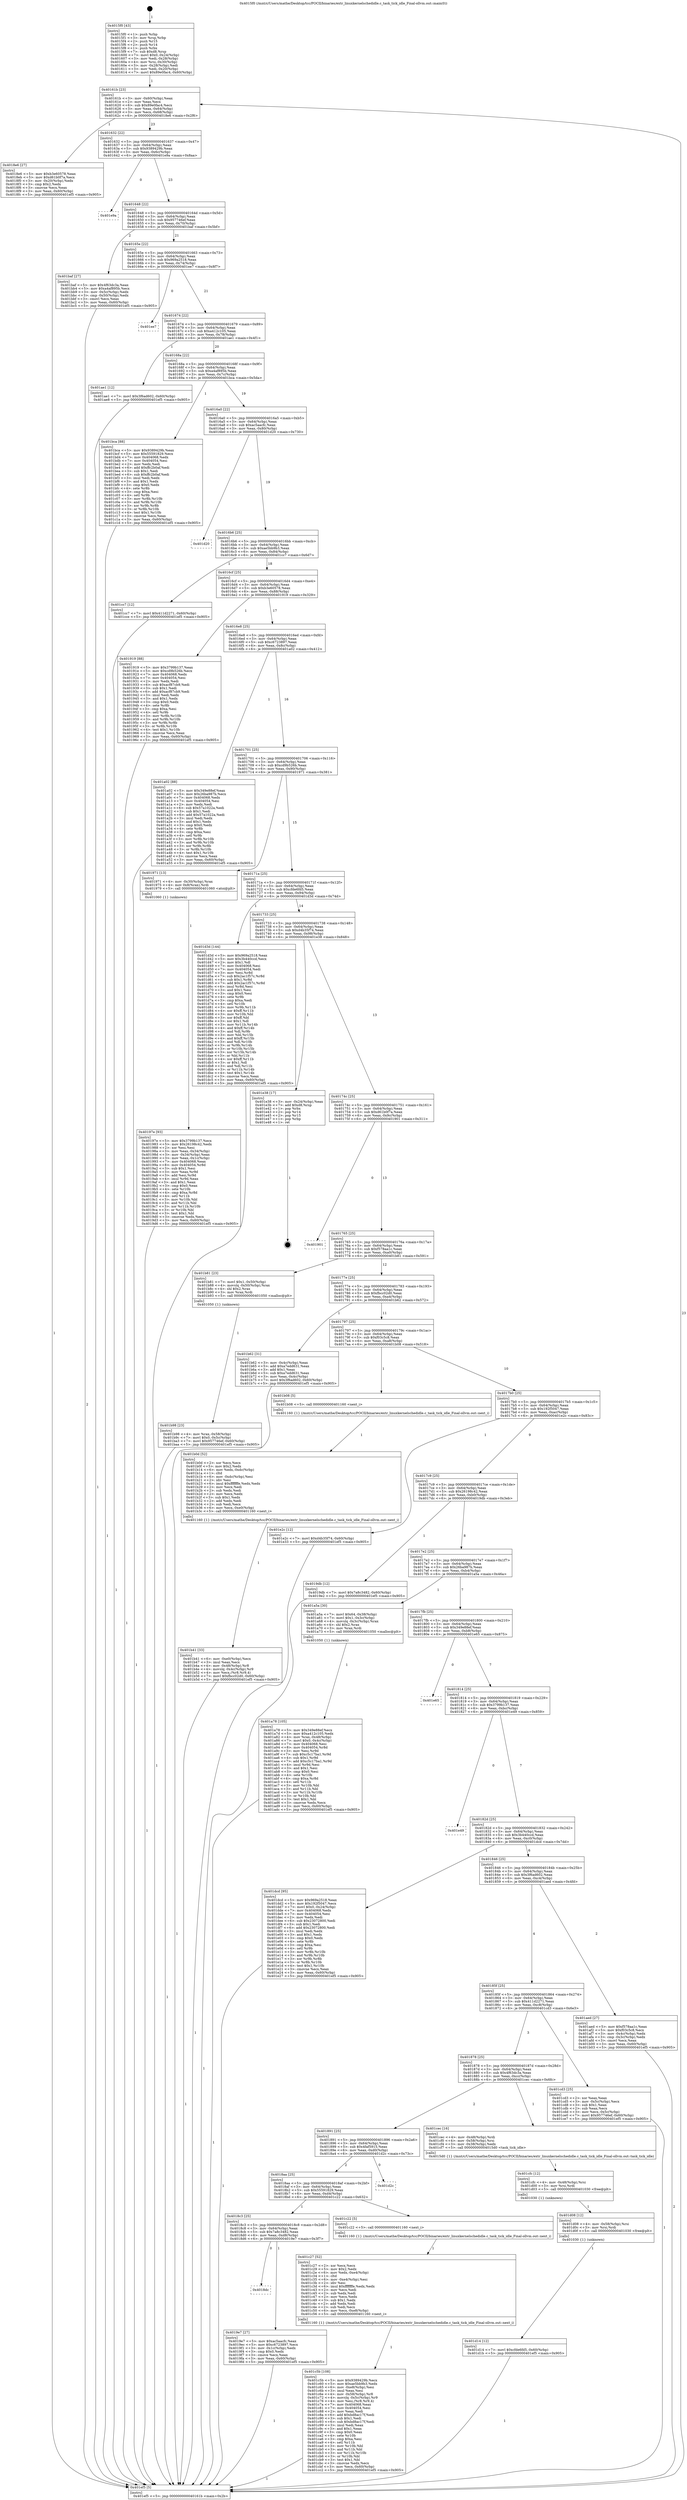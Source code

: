 digraph "0x4015f0" {
  label = "0x4015f0 (/mnt/c/Users/mathe/Desktop/tcc/POCII/binaries/extr_linuxkernelschedidle.c_task_tick_idle_Final-ollvm.out::main(0))"
  labelloc = "t"
  node[shape=record]

  Entry [label="",width=0.3,height=0.3,shape=circle,fillcolor=black,style=filled]
  "0x40161b" [label="{
     0x40161b [23]\l
     | [instrs]\l
     &nbsp;&nbsp;0x40161b \<+3\>: mov -0x60(%rbp),%eax\l
     &nbsp;&nbsp;0x40161e \<+2\>: mov %eax,%ecx\l
     &nbsp;&nbsp;0x401620 \<+6\>: sub $0x89e0fac4,%ecx\l
     &nbsp;&nbsp;0x401626 \<+3\>: mov %eax,-0x64(%rbp)\l
     &nbsp;&nbsp;0x401629 \<+3\>: mov %ecx,-0x68(%rbp)\l
     &nbsp;&nbsp;0x40162c \<+6\>: je 00000000004018e6 \<main+0x2f6\>\l
  }"]
  "0x4018e6" [label="{
     0x4018e6 [27]\l
     | [instrs]\l
     &nbsp;&nbsp;0x4018e6 \<+5\>: mov $0xb3e60578,%eax\l
     &nbsp;&nbsp;0x4018eb \<+5\>: mov $0xd61b0f7a,%ecx\l
     &nbsp;&nbsp;0x4018f0 \<+3\>: mov -0x20(%rbp),%edx\l
     &nbsp;&nbsp;0x4018f3 \<+3\>: cmp $0x2,%edx\l
     &nbsp;&nbsp;0x4018f6 \<+3\>: cmovne %ecx,%eax\l
     &nbsp;&nbsp;0x4018f9 \<+3\>: mov %eax,-0x60(%rbp)\l
     &nbsp;&nbsp;0x4018fc \<+5\>: jmp 0000000000401ef5 \<main+0x905\>\l
  }"]
  "0x401632" [label="{
     0x401632 [22]\l
     | [instrs]\l
     &nbsp;&nbsp;0x401632 \<+5\>: jmp 0000000000401637 \<main+0x47\>\l
     &nbsp;&nbsp;0x401637 \<+3\>: mov -0x64(%rbp),%eax\l
     &nbsp;&nbsp;0x40163a \<+5\>: sub $0x9389429b,%eax\l
     &nbsp;&nbsp;0x40163f \<+3\>: mov %eax,-0x6c(%rbp)\l
     &nbsp;&nbsp;0x401642 \<+6\>: je 0000000000401e9a \<main+0x8aa\>\l
  }"]
  "0x401ef5" [label="{
     0x401ef5 [5]\l
     | [instrs]\l
     &nbsp;&nbsp;0x401ef5 \<+5\>: jmp 000000000040161b \<main+0x2b\>\l
  }"]
  "0x4015f0" [label="{
     0x4015f0 [43]\l
     | [instrs]\l
     &nbsp;&nbsp;0x4015f0 \<+1\>: push %rbp\l
     &nbsp;&nbsp;0x4015f1 \<+3\>: mov %rsp,%rbp\l
     &nbsp;&nbsp;0x4015f4 \<+2\>: push %r15\l
     &nbsp;&nbsp;0x4015f6 \<+2\>: push %r14\l
     &nbsp;&nbsp;0x4015f8 \<+1\>: push %rbx\l
     &nbsp;&nbsp;0x4015f9 \<+7\>: sub $0xd8,%rsp\l
     &nbsp;&nbsp;0x401600 \<+7\>: movl $0x0,-0x24(%rbp)\l
     &nbsp;&nbsp;0x401607 \<+3\>: mov %edi,-0x28(%rbp)\l
     &nbsp;&nbsp;0x40160a \<+4\>: mov %rsi,-0x30(%rbp)\l
     &nbsp;&nbsp;0x40160e \<+3\>: mov -0x28(%rbp),%edi\l
     &nbsp;&nbsp;0x401611 \<+3\>: mov %edi,-0x20(%rbp)\l
     &nbsp;&nbsp;0x401614 \<+7\>: movl $0x89e0fac4,-0x60(%rbp)\l
  }"]
  Exit [label="",width=0.3,height=0.3,shape=circle,fillcolor=black,style=filled,peripheries=2]
  "0x401e9a" [label="{
     0x401e9a\l
  }", style=dashed]
  "0x401648" [label="{
     0x401648 [22]\l
     | [instrs]\l
     &nbsp;&nbsp;0x401648 \<+5\>: jmp 000000000040164d \<main+0x5d\>\l
     &nbsp;&nbsp;0x40164d \<+3\>: mov -0x64(%rbp),%eax\l
     &nbsp;&nbsp;0x401650 \<+5\>: sub $0x957746ef,%eax\l
     &nbsp;&nbsp;0x401655 \<+3\>: mov %eax,-0x70(%rbp)\l
     &nbsp;&nbsp;0x401658 \<+6\>: je 0000000000401baf \<main+0x5bf\>\l
  }"]
  "0x401d14" [label="{
     0x401d14 [12]\l
     | [instrs]\l
     &nbsp;&nbsp;0x401d14 \<+7\>: movl $0xcfde6fd5,-0x60(%rbp)\l
     &nbsp;&nbsp;0x401d1b \<+5\>: jmp 0000000000401ef5 \<main+0x905\>\l
  }"]
  "0x401baf" [label="{
     0x401baf [27]\l
     | [instrs]\l
     &nbsp;&nbsp;0x401baf \<+5\>: mov $0x4f63dc3a,%eax\l
     &nbsp;&nbsp;0x401bb4 \<+5\>: mov $0xa4af895b,%ecx\l
     &nbsp;&nbsp;0x401bb9 \<+3\>: mov -0x5c(%rbp),%edx\l
     &nbsp;&nbsp;0x401bbc \<+3\>: cmp -0x50(%rbp),%edx\l
     &nbsp;&nbsp;0x401bbf \<+3\>: cmovl %ecx,%eax\l
     &nbsp;&nbsp;0x401bc2 \<+3\>: mov %eax,-0x60(%rbp)\l
     &nbsp;&nbsp;0x401bc5 \<+5\>: jmp 0000000000401ef5 \<main+0x905\>\l
  }"]
  "0x40165e" [label="{
     0x40165e [22]\l
     | [instrs]\l
     &nbsp;&nbsp;0x40165e \<+5\>: jmp 0000000000401663 \<main+0x73\>\l
     &nbsp;&nbsp;0x401663 \<+3\>: mov -0x64(%rbp),%eax\l
     &nbsp;&nbsp;0x401666 \<+5\>: sub $0x969a2518,%eax\l
     &nbsp;&nbsp;0x40166b \<+3\>: mov %eax,-0x74(%rbp)\l
     &nbsp;&nbsp;0x40166e \<+6\>: je 0000000000401ee7 \<main+0x8f7\>\l
  }"]
  "0x401d08" [label="{
     0x401d08 [12]\l
     | [instrs]\l
     &nbsp;&nbsp;0x401d08 \<+4\>: mov -0x58(%rbp),%rsi\l
     &nbsp;&nbsp;0x401d0c \<+3\>: mov %rsi,%rdi\l
     &nbsp;&nbsp;0x401d0f \<+5\>: call 0000000000401030 \<free@plt\>\l
     | [calls]\l
     &nbsp;&nbsp;0x401030 \{1\} (unknown)\l
  }"]
  "0x401ee7" [label="{
     0x401ee7\l
  }", style=dashed]
  "0x401674" [label="{
     0x401674 [22]\l
     | [instrs]\l
     &nbsp;&nbsp;0x401674 \<+5\>: jmp 0000000000401679 \<main+0x89\>\l
     &nbsp;&nbsp;0x401679 \<+3\>: mov -0x64(%rbp),%eax\l
     &nbsp;&nbsp;0x40167c \<+5\>: sub $0xa412c105,%eax\l
     &nbsp;&nbsp;0x401681 \<+3\>: mov %eax,-0x78(%rbp)\l
     &nbsp;&nbsp;0x401684 \<+6\>: je 0000000000401ae1 \<main+0x4f1\>\l
  }"]
  "0x401cfc" [label="{
     0x401cfc [12]\l
     | [instrs]\l
     &nbsp;&nbsp;0x401cfc \<+4\>: mov -0x48(%rbp),%rsi\l
     &nbsp;&nbsp;0x401d00 \<+3\>: mov %rsi,%rdi\l
     &nbsp;&nbsp;0x401d03 \<+5\>: call 0000000000401030 \<free@plt\>\l
     | [calls]\l
     &nbsp;&nbsp;0x401030 \{1\} (unknown)\l
  }"]
  "0x401ae1" [label="{
     0x401ae1 [12]\l
     | [instrs]\l
     &nbsp;&nbsp;0x401ae1 \<+7\>: movl $0x3f6ad602,-0x60(%rbp)\l
     &nbsp;&nbsp;0x401ae8 \<+5\>: jmp 0000000000401ef5 \<main+0x905\>\l
  }"]
  "0x40168a" [label="{
     0x40168a [22]\l
     | [instrs]\l
     &nbsp;&nbsp;0x40168a \<+5\>: jmp 000000000040168f \<main+0x9f\>\l
     &nbsp;&nbsp;0x40168f \<+3\>: mov -0x64(%rbp),%eax\l
     &nbsp;&nbsp;0x401692 \<+5\>: sub $0xa4af895b,%eax\l
     &nbsp;&nbsp;0x401697 \<+3\>: mov %eax,-0x7c(%rbp)\l
     &nbsp;&nbsp;0x40169a \<+6\>: je 0000000000401bca \<main+0x5da\>\l
  }"]
  "0x401c5b" [label="{
     0x401c5b [108]\l
     | [instrs]\l
     &nbsp;&nbsp;0x401c5b \<+5\>: mov $0x9389429b,%ecx\l
     &nbsp;&nbsp;0x401c60 \<+5\>: mov $0xae5bb9b3,%edx\l
     &nbsp;&nbsp;0x401c65 \<+6\>: mov -0xe8(%rbp),%esi\l
     &nbsp;&nbsp;0x401c6b \<+3\>: imul %eax,%esi\l
     &nbsp;&nbsp;0x401c6e \<+4\>: mov -0x58(%rbp),%r8\l
     &nbsp;&nbsp;0x401c72 \<+4\>: movslq -0x5c(%rbp),%r9\l
     &nbsp;&nbsp;0x401c76 \<+4\>: mov %esi,(%r8,%r9,4)\l
     &nbsp;&nbsp;0x401c7a \<+7\>: mov 0x404068,%eax\l
     &nbsp;&nbsp;0x401c81 \<+7\>: mov 0x404054,%esi\l
     &nbsp;&nbsp;0x401c88 \<+2\>: mov %eax,%edi\l
     &nbsp;&nbsp;0x401c8a \<+6\>: add $0xbd8ac17f,%edi\l
     &nbsp;&nbsp;0x401c90 \<+3\>: sub $0x1,%edi\l
     &nbsp;&nbsp;0x401c93 \<+6\>: sub $0xbd8ac17f,%edi\l
     &nbsp;&nbsp;0x401c99 \<+3\>: imul %edi,%eax\l
     &nbsp;&nbsp;0x401c9c \<+3\>: and $0x1,%eax\l
     &nbsp;&nbsp;0x401c9f \<+3\>: cmp $0x0,%eax\l
     &nbsp;&nbsp;0x401ca2 \<+4\>: sete %r10b\l
     &nbsp;&nbsp;0x401ca6 \<+3\>: cmp $0xa,%esi\l
     &nbsp;&nbsp;0x401ca9 \<+4\>: setl %r11b\l
     &nbsp;&nbsp;0x401cad \<+3\>: mov %r10b,%bl\l
     &nbsp;&nbsp;0x401cb0 \<+3\>: and %r11b,%bl\l
     &nbsp;&nbsp;0x401cb3 \<+3\>: xor %r11b,%r10b\l
     &nbsp;&nbsp;0x401cb6 \<+3\>: or %r10b,%bl\l
     &nbsp;&nbsp;0x401cb9 \<+3\>: test $0x1,%bl\l
     &nbsp;&nbsp;0x401cbc \<+3\>: cmovne %edx,%ecx\l
     &nbsp;&nbsp;0x401cbf \<+3\>: mov %ecx,-0x60(%rbp)\l
     &nbsp;&nbsp;0x401cc2 \<+5\>: jmp 0000000000401ef5 \<main+0x905\>\l
  }"]
  "0x401bca" [label="{
     0x401bca [88]\l
     | [instrs]\l
     &nbsp;&nbsp;0x401bca \<+5\>: mov $0x9389429b,%eax\l
     &nbsp;&nbsp;0x401bcf \<+5\>: mov $0x55591829,%ecx\l
     &nbsp;&nbsp;0x401bd4 \<+7\>: mov 0x404068,%edx\l
     &nbsp;&nbsp;0x401bdb \<+7\>: mov 0x404054,%esi\l
     &nbsp;&nbsp;0x401be2 \<+2\>: mov %edx,%edi\l
     &nbsp;&nbsp;0x401be4 \<+6\>: add $0xffc2b0af,%edi\l
     &nbsp;&nbsp;0x401bea \<+3\>: sub $0x1,%edi\l
     &nbsp;&nbsp;0x401bed \<+6\>: sub $0xffc2b0af,%edi\l
     &nbsp;&nbsp;0x401bf3 \<+3\>: imul %edi,%edx\l
     &nbsp;&nbsp;0x401bf6 \<+3\>: and $0x1,%edx\l
     &nbsp;&nbsp;0x401bf9 \<+3\>: cmp $0x0,%edx\l
     &nbsp;&nbsp;0x401bfc \<+4\>: sete %r8b\l
     &nbsp;&nbsp;0x401c00 \<+3\>: cmp $0xa,%esi\l
     &nbsp;&nbsp;0x401c03 \<+4\>: setl %r9b\l
     &nbsp;&nbsp;0x401c07 \<+3\>: mov %r8b,%r10b\l
     &nbsp;&nbsp;0x401c0a \<+3\>: and %r9b,%r10b\l
     &nbsp;&nbsp;0x401c0d \<+3\>: xor %r9b,%r8b\l
     &nbsp;&nbsp;0x401c10 \<+3\>: or %r8b,%r10b\l
     &nbsp;&nbsp;0x401c13 \<+4\>: test $0x1,%r10b\l
     &nbsp;&nbsp;0x401c17 \<+3\>: cmovne %ecx,%eax\l
     &nbsp;&nbsp;0x401c1a \<+3\>: mov %eax,-0x60(%rbp)\l
     &nbsp;&nbsp;0x401c1d \<+5\>: jmp 0000000000401ef5 \<main+0x905\>\l
  }"]
  "0x4016a0" [label="{
     0x4016a0 [22]\l
     | [instrs]\l
     &nbsp;&nbsp;0x4016a0 \<+5\>: jmp 00000000004016a5 \<main+0xb5\>\l
     &nbsp;&nbsp;0x4016a5 \<+3\>: mov -0x64(%rbp),%eax\l
     &nbsp;&nbsp;0x4016a8 \<+5\>: sub $0xac5aacfc,%eax\l
     &nbsp;&nbsp;0x4016ad \<+3\>: mov %eax,-0x80(%rbp)\l
     &nbsp;&nbsp;0x4016b0 \<+6\>: je 0000000000401d20 \<main+0x730\>\l
  }"]
  "0x401c27" [label="{
     0x401c27 [52]\l
     | [instrs]\l
     &nbsp;&nbsp;0x401c27 \<+2\>: xor %ecx,%ecx\l
     &nbsp;&nbsp;0x401c29 \<+5\>: mov $0x2,%edx\l
     &nbsp;&nbsp;0x401c2e \<+6\>: mov %edx,-0xe4(%rbp)\l
     &nbsp;&nbsp;0x401c34 \<+1\>: cltd\l
     &nbsp;&nbsp;0x401c35 \<+6\>: mov -0xe4(%rbp),%esi\l
     &nbsp;&nbsp;0x401c3b \<+2\>: idiv %esi\l
     &nbsp;&nbsp;0x401c3d \<+6\>: imul $0xfffffffe,%edx,%edx\l
     &nbsp;&nbsp;0x401c43 \<+2\>: mov %ecx,%edi\l
     &nbsp;&nbsp;0x401c45 \<+2\>: sub %edx,%edi\l
     &nbsp;&nbsp;0x401c47 \<+2\>: mov %ecx,%edx\l
     &nbsp;&nbsp;0x401c49 \<+3\>: sub $0x1,%edx\l
     &nbsp;&nbsp;0x401c4c \<+2\>: add %edx,%edi\l
     &nbsp;&nbsp;0x401c4e \<+2\>: sub %edi,%ecx\l
     &nbsp;&nbsp;0x401c50 \<+6\>: mov %ecx,-0xe8(%rbp)\l
     &nbsp;&nbsp;0x401c56 \<+5\>: call 0000000000401160 \<next_i\>\l
     | [calls]\l
     &nbsp;&nbsp;0x401160 \{1\} (/mnt/c/Users/mathe/Desktop/tcc/POCII/binaries/extr_linuxkernelschedidle.c_task_tick_idle_Final-ollvm.out::next_i)\l
  }"]
  "0x401d20" [label="{
     0x401d20\l
  }", style=dashed]
  "0x4016b6" [label="{
     0x4016b6 [25]\l
     | [instrs]\l
     &nbsp;&nbsp;0x4016b6 \<+5\>: jmp 00000000004016bb \<main+0xcb\>\l
     &nbsp;&nbsp;0x4016bb \<+3\>: mov -0x64(%rbp),%eax\l
     &nbsp;&nbsp;0x4016be \<+5\>: sub $0xae5bb9b3,%eax\l
     &nbsp;&nbsp;0x4016c3 \<+6\>: mov %eax,-0x84(%rbp)\l
     &nbsp;&nbsp;0x4016c9 \<+6\>: je 0000000000401cc7 \<main+0x6d7\>\l
  }"]
  "0x401b98" [label="{
     0x401b98 [23]\l
     | [instrs]\l
     &nbsp;&nbsp;0x401b98 \<+4\>: mov %rax,-0x58(%rbp)\l
     &nbsp;&nbsp;0x401b9c \<+7\>: movl $0x0,-0x5c(%rbp)\l
     &nbsp;&nbsp;0x401ba3 \<+7\>: movl $0x957746ef,-0x60(%rbp)\l
     &nbsp;&nbsp;0x401baa \<+5\>: jmp 0000000000401ef5 \<main+0x905\>\l
  }"]
  "0x401cc7" [label="{
     0x401cc7 [12]\l
     | [instrs]\l
     &nbsp;&nbsp;0x401cc7 \<+7\>: movl $0x411d2271,-0x60(%rbp)\l
     &nbsp;&nbsp;0x401cce \<+5\>: jmp 0000000000401ef5 \<main+0x905\>\l
  }"]
  "0x4016cf" [label="{
     0x4016cf [25]\l
     | [instrs]\l
     &nbsp;&nbsp;0x4016cf \<+5\>: jmp 00000000004016d4 \<main+0xe4\>\l
     &nbsp;&nbsp;0x4016d4 \<+3\>: mov -0x64(%rbp),%eax\l
     &nbsp;&nbsp;0x4016d7 \<+5\>: sub $0xb3e60578,%eax\l
     &nbsp;&nbsp;0x4016dc \<+6\>: mov %eax,-0x88(%rbp)\l
     &nbsp;&nbsp;0x4016e2 \<+6\>: je 0000000000401919 \<main+0x329\>\l
  }"]
  "0x401b41" [label="{
     0x401b41 [33]\l
     | [instrs]\l
     &nbsp;&nbsp;0x401b41 \<+6\>: mov -0xe0(%rbp),%ecx\l
     &nbsp;&nbsp;0x401b47 \<+3\>: imul %eax,%ecx\l
     &nbsp;&nbsp;0x401b4a \<+4\>: mov -0x48(%rbp),%r8\l
     &nbsp;&nbsp;0x401b4e \<+4\>: movslq -0x4c(%rbp),%r9\l
     &nbsp;&nbsp;0x401b52 \<+4\>: mov %ecx,(%r8,%r9,4)\l
     &nbsp;&nbsp;0x401b56 \<+7\>: movl $0xfbcc02d0,-0x60(%rbp)\l
     &nbsp;&nbsp;0x401b5d \<+5\>: jmp 0000000000401ef5 \<main+0x905\>\l
  }"]
  "0x401919" [label="{
     0x401919 [88]\l
     | [instrs]\l
     &nbsp;&nbsp;0x401919 \<+5\>: mov $0x3799b137,%eax\l
     &nbsp;&nbsp;0x40191e \<+5\>: mov $0xcd9b526b,%ecx\l
     &nbsp;&nbsp;0x401923 \<+7\>: mov 0x404068,%edx\l
     &nbsp;&nbsp;0x40192a \<+7\>: mov 0x404054,%esi\l
     &nbsp;&nbsp;0x401931 \<+2\>: mov %edx,%edi\l
     &nbsp;&nbsp;0x401933 \<+6\>: sub $0xacf87cb9,%edi\l
     &nbsp;&nbsp;0x401939 \<+3\>: sub $0x1,%edi\l
     &nbsp;&nbsp;0x40193c \<+6\>: add $0xacf87cb9,%edi\l
     &nbsp;&nbsp;0x401942 \<+3\>: imul %edi,%edx\l
     &nbsp;&nbsp;0x401945 \<+3\>: and $0x1,%edx\l
     &nbsp;&nbsp;0x401948 \<+3\>: cmp $0x0,%edx\l
     &nbsp;&nbsp;0x40194b \<+4\>: sete %r8b\l
     &nbsp;&nbsp;0x40194f \<+3\>: cmp $0xa,%esi\l
     &nbsp;&nbsp;0x401952 \<+4\>: setl %r9b\l
     &nbsp;&nbsp;0x401956 \<+3\>: mov %r8b,%r10b\l
     &nbsp;&nbsp;0x401959 \<+3\>: and %r9b,%r10b\l
     &nbsp;&nbsp;0x40195c \<+3\>: xor %r9b,%r8b\l
     &nbsp;&nbsp;0x40195f \<+3\>: or %r8b,%r10b\l
     &nbsp;&nbsp;0x401962 \<+4\>: test $0x1,%r10b\l
     &nbsp;&nbsp;0x401966 \<+3\>: cmovne %ecx,%eax\l
     &nbsp;&nbsp;0x401969 \<+3\>: mov %eax,-0x60(%rbp)\l
     &nbsp;&nbsp;0x40196c \<+5\>: jmp 0000000000401ef5 \<main+0x905\>\l
  }"]
  "0x4016e8" [label="{
     0x4016e8 [25]\l
     | [instrs]\l
     &nbsp;&nbsp;0x4016e8 \<+5\>: jmp 00000000004016ed \<main+0xfd\>\l
     &nbsp;&nbsp;0x4016ed \<+3\>: mov -0x64(%rbp),%eax\l
     &nbsp;&nbsp;0x4016f0 \<+5\>: sub $0xc6723897,%eax\l
     &nbsp;&nbsp;0x4016f5 \<+6\>: mov %eax,-0x8c(%rbp)\l
     &nbsp;&nbsp;0x4016fb \<+6\>: je 0000000000401a02 \<main+0x412\>\l
  }"]
  "0x401b0d" [label="{
     0x401b0d [52]\l
     | [instrs]\l
     &nbsp;&nbsp;0x401b0d \<+2\>: xor %ecx,%ecx\l
     &nbsp;&nbsp;0x401b0f \<+5\>: mov $0x2,%edx\l
     &nbsp;&nbsp;0x401b14 \<+6\>: mov %edx,-0xdc(%rbp)\l
     &nbsp;&nbsp;0x401b1a \<+1\>: cltd\l
     &nbsp;&nbsp;0x401b1b \<+6\>: mov -0xdc(%rbp),%esi\l
     &nbsp;&nbsp;0x401b21 \<+2\>: idiv %esi\l
     &nbsp;&nbsp;0x401b23 \<+6\>: imul $0xfffffffe,%edx,%edx\l
     &nbsp;&nbsp;0x401b29 \<+2\>: mov %ecx,%edi\l
     &nbsp;&nbsp;0x401b2b \<+2\>: sub %edx,%edi\l
     &nbsp;&nbsp;0x401b2d \<+2\>: mov %ecx,%edx\l
     &nbsp;&nbsp;0x401b2f \<+3\>: sub $0x1,%edx\l
     &nbsp;&nbsp;0x401b32 \<+2\>: add %edx,%edi\l
     &nbsp;&nbsp;0x401b34 \<+2\>: sub %edi,%ecx\l
     &nbsp;&nbsp;0x401b36 \<+6\>: mov %ecx,-0xe0(%rbp)\l
     &nbsp;&nbsp;0x401b3c \<+5\>: call 0000000000401160 \<next_i\>\l
     | [calls]\l
     &nbsp;&nbsp;0x401160 \{1\} (/mnt/c/Users/mathe/Desktop/tcc/POCII/binaries/extr_linuxkernelschedidle.c_task_tick_idle_Final-ollvm.out::next_i)\l
  }"]
  "0x401a02" [label="{
     0x401a02 [88]\l
     | [instrs]\l
     &nbsp;&nbsp;0x401a02 \<+5\>: mov $0x349e88ef,%eax\l
     &nbsp;&nbsp;0x401a07 \<+5\>: mov $0x26ba987b,%ecx\l
     &nbsp;&nbsp;0x401a0c \<+7\>: mov 0x404068,%edx\l
     &nbsp;&nbsp;0x401a13 \<+7\>: mov 0x404054,%esi\l
     &nbsp;&nbsp;0x401a1a \<+2\>: mov %edx,%edi\l
     &nbsp;&nbsp;0x401a1c \<+6\>: sub $0x57a1022a,%edi\l
     &nbsp;&nbsp;0x401a22 \<+3\>: sub $0x1,%edi\l
     &nbsp;&nbsp;0x401a25 \<+6\>: add $0x57a1022a,%edi\l
     &nbsp;&nbsp;0x401a2b \<+3\>: imul %edi,%edx\l
     &nbsp;&nbsp;0x401a2e \<+3\>: and $0x1,%edx\l
     &nbsp;&nbsp;0x401a31 \<+3\>: cmp $0x0,%edx\l
     &nbsp;&nbsp;0x401a34 \<+4\>: sete %r8b\l
     &nbsp;&nbsp;0x401a38 \<+3\>: cmp $0xa,%esi\l
     &nbsp;&nbsp;0x401a3b \<+4\>: setl %r9b\l
     &nbsp;&nbsp;0x401a3f \<+3\>: mov %r8b,%r10b\l
     &nbsp;&nbsp;0x401a42 \<+3\>: and %r9b,%r10b\l
     &nbsp;&nbsp;0x401a45 \<+3\>: xor %r9b,%r8b\l
     &nbsp;&nbsp;0x401a48 \<+3\>: or %r8b,%r10b\l
     &nbsp;&nbsp;0x401a4b \<+4\>: test $0x1,%r10b\l
     &nbsp;&nbsp;0x401a4f \<+3\>: cmovne %ecx,%eax\l
     &nbsp;&nbsp;0x401a52 \<+3\>: mov %eax,-0x60(%rbp)\l
     &nbsp;&nbsp;0x401a55 \<+5\>: jmp 0000000000401ef5 \<main+0x905\>\l
  }"]
  "0x401701" [label="{
     0x401701 [25]\l
     | [instrs]\l
     &nbsp;&nbsp;0x401701 \<+5\>: jmp 0000000000401706 \<main+0x116\>\l
     &nbsp;&nbsp;0x401706 \<+3\>: mov -0x64(%rbp),%eax\l
     &nbsp;&nbsp;0x401709 \<+5\>: sub $0xcd9b526b,%eax\l
     &nbsp;&nbsp;0x40170e \<+6\>: mov %eax,-0x90(%rbp)\l
     &nbsp;&nbsp;0x401714 \<+6\>: je 0000000000401971 \<main+0x381\>\l
  }"]
  "0x401a78" [label="{
     0x401a78 [105]\l
     | [instrs]\l
     &nbsp;&nbsp;0x401a78 \<+5\>: mov $0x349e88ef,%ecx\l
     &nbsp;&nbsp;0x401a7d \<+5\>: mov $0xa412c105,%edx\l
     &nbsp;&nbsp;0x401a82 \<+4\>: mov %rax,-0x48(%rbp)\l
     &nbsp;&nbsp;0x401a86 \<+7\>: movl $0x0,-0x4c(%rbp)\l
     &nbsp;&nbsp;0x401a8d \<+7\>: mov 0x404068,%esi\l
     &nbsp;&nbsp;0x401a94 \<+8\>: mov 0x404054,%r8d\l
     &nbsp;&nbsp;0x401a9c \<+3\>: mov %esi,%r9d\l
     &nbsp;&nbsp;0x401a9f \<+7\>: sub $0xc5c17ba1,%r9d\l
     &nbsp;&nbsp;0x401aa6 \<+4\>: sub $0x1,%r9d\l
     &nbsp;&nbsp;0x401aaa \<+7\>: add $0xc5c17ba1,%r9d\l
     &nbsp;&nbsp;0x401ab1 \<+4\>: imul %r9d,%esi\l
     &nbsp;&nbsp;0x401ab5 \<+3\>: and $0x1,%esi\l
     &nbsp;&nbsp;0x401ab8 \<+3\>: cmp $0x0,%esi\l
     &nbsp;&nbsp;0x401abb \<+4\>: sete %r10b\l
     &nbsp;&nbsp;0x401abf \<+4\>: cmp $0xa,%r8d\l
     &nbsp;&nbsp;0x401ac3 \<+4\>: setl %r11b\l
     &nbsp;&nbsp;0x401ac7 \<+3\>: mov %r10b,%bl\l
     &nbsp;&nbsp;0x401aca \<+3\>: and %r11b,%bl\l
     &nbsp;&nbsp;0x401acd \<+3\>: xor %r11b,%r10b\l
     &nbsp;&nbsp;0x401ad0 \<+3\>: or %r10b,%bl\l
     &nbsp;&nbsp;0x401ad3 \<+3\>: test $0x1,%bl\l
     &nbsp;&nbsp;0x401ad6 \<+3\>: cmovne %edx,%ecx\l
     &nbsp;&nbsp;0x401ad9 \<+3\>: mov %ecx,-0x60(%rbp)\l
     &nbsp;&nbsp;0x401adc \<+5\>: jmp 0000000000401ef5 \<main+0x905\>\l
  }"]
  "0x401971" [label="{
     0x401971 [13]\l
     | [instrs]\l
     &nbsp;&nbsp;0x401971 \<+4\>: mov -0x30(%rbp),%rax\l
     &nbsp;&nbsp;0x401975 \<+4\>: mov 0x8(%rax),%rdi\l
     &nbsp;&nbsp;0x401979 \<+5\>: call 0000000000401060 \<atoi@plt\>\l
     | [calls]\l
     &nbsp;&nbsp;0x401060 \{1\} (unknown)\l
  }"]
  "0x40171a" [label="{
     0x40171a [25]\l
     | [instrs]\l
     &nbsp;&nbsp;0x40171a \<+5\>: jmp 000000000040171f \<main+0x12f\>\l
     &nbsp;&nbsp;0x40171f \<+3\>: mov -0x64(%rbp),%eax\l
     &nbsp;&nbsp;0x401722 \<+5\>: sub $0xcfde6fd5,%eax\l
     &nbsp;&nbsp;0x401727 \<+6\>: mov %eax,-0x94(%rbp)\l
     &nbsp;&nbsp;0x40172d \<+6\>: je 0000000000401d3d \<main+0x74d\>\l
  }"]
  "0x40197e" [label="{
     0x40197e [93]\l
     | [instrs]\l
     &nbsp;&nbsp;0x40197e \<+5\>: mov $0x3799b137,%ecx\l
     &nbsp;&nbsp;0x401983 \<+5\>: mov $0x26198c42,%edx\l
     &nbsp;&nbsp;0x401988 \<+2\>: xor %esi,%esi\l
     &nbsp;&nbsp;0x40198a \<+3\>: mov %eax,-0x34(%rbp)\l
     &nbsp;&nbsp;0x40198d \<+3\>: mov -0x34(%rbp),%eax\l
     &nbsp;&nbsp;0x401990 \<+3\>: mov %eax,-0x1c(%rbp)\l
     &nbsp;&nbsp;0x401993 \<+7\>: mov 0x404068,%eax\l
     &nbsp;&nbsp;0x40199a \<+8\>: mov 0x404054,%r8d\l
     &nbsp;&nbsp;0x4019a2 \<+3\>: sub $0x1,%esi\l
     &nbsp;&nbsp;0x4019a5 \<+3\>: mov %eax,%r9d\l
     &nbsp;&nbsp;0x4019a8 \<+3\>: add %esi,%r9d\l
     &nbsp;&nbsp;0x4019ab \<+4\>: imul %r9d,%eax\l
     &nbsp;&nbsp;0x4019af \<+3\>: and $0x1,%eax\l
     &nbsp;&nbsp;0x4019b2 \<+3\>: cmp $0x0,%eax\l
     &nbsp;&nbsp;0x4019b5 \<+4\>: sete %r10b\l
     &nbsp;&nbsp;0x4019b9 \<+4\>: cmp $0xa,%r8d\l
     &nbsp;&nbsp;0x4019bd \<+4\>: setl %r11b\l
     &nbsp;&nbsp;0x4019c1 \<+3\>: mov %r10b,%bl\l
     &nbsp;&nbsp;0x4019c4 \<+3\>: and %r11b,%bl\l
     &nbsp;&nbsp;0x4019c7 \<+3\>: xor %r11b,%r10b\l
     &nbsp;&nbsp;0x4019ca \<+3\>: or %r10b,%bl\l
     &nbsp;&nbsp;0x4019cd \<+3\>: test $0x1,%bl\l
     &nbsp;&nbsp;0x4019d0 \<+3\>: cmovne %edx,%ecx\l
     &nbsp;&nbsp;0x4019d3 \<+3\>: mov %ecx,-0x60(%rbp)\l
     &nbsp;&nbsp;0x4019d6 \<+5\>: jmp 0000000000401ef5 \<main+0x905\>\l
  }"]
  "0x4018dc" [label="{
     0x4018dc\l
  }", style=dashed]
  "0x401d3d" [label="{
     0x401d3d [144]\l
     | [instrs]\l
     &nbsp;&nbsp;0x401d3d \<+5\>: mov $0x969a2518,%eax\l
     &nbsp;&nbsp;0x401d42 \<+5\>: mov $0x3b440ccd,%ecx\l
     &nbsp;&nbsp;0x401d47 \<+2\>: mov $0x1,%dl\l
     &nbsp;&nbsp;0x401d49 \<+7\>: mov 0x404068,%esi\l
     &nbsp;&nbsp;0x401d50 \<+7\>: mov 0x404054,%edi\l
     &nbsp;&nbsp;0x401d57 \<+3\>: mov %esi,%r8d\l
     &nbsp;&nbsp;0x401d5a \<+7\>: sub $0x2ac1f57c,%r8d\l
     &nbsp;&nbsp;0x401d61 \<+4\>: sub $0x1,%r8d\l
     &nbsp;&nbsp;0x401d65 \<+7\>: add $0x2ac1f57c,%r8d\l
     &nbsp;&nbsp;0x401d6c \<+4\>: imul %r8d,%esi\l
     &nbsp;&nbsp;0x401d70 \<+3\>: and $0x1,%esi\l
     &nbsp;&nbsp;0x401d73 \<+3\>: cmp $0x0,%esi\l
     &nbsp;&nbsp;0x401d76 \<+4\>: sete %r9b\l
     &nbsp;&nbsp;0x401d7a \<+3\>: cmp $0xa,%edi\l
     &nbsp;&nbsp;0x401d7d \<+4\>: setl %r10b\l
     &nbsp;&nbsp;0x401d81 \<+3\>: mov %r9b,%r11b\l
     &nbsp;&nbsp;0x401d84 \<+4\>: xor $0xff,%r11b\l
     &nbsp;&nbsp;0x401d88 \<+3\>: mov %r10b,%bl\l
     &nbsp;&nbsp;0x401d8b \<+3\>: xor $0xff,%bl\l
     &nbsp;&nbsp;0x401d8e \<+3\>: xor $0x1,%dl\l
     &nbsp;&nbsp;0x401d91 \<+3\>: mov %r11b,%r14b\l
     &nbsp;&nbsp;0x401d94 \<+4\>: and $0xff,%r14b\l
     &nbsp;&nbsp;0x401d98 \<+3\>: and %dl,%r9b\l
     &nbsp;&nbsp;0x401d9b \<+3\>: mov %bl,%r15b\l
     &nbsp;&nbsp;0x401d9e \<+4\>: and $0xff,%r15b\l
     &nbsp;&nbsp;0x401da2 \<+3\>: and %dl,%r10b\l
     &nbsp;&nbsp;0x401da5 \<+3\>: or %r9b,%r14b\l
     &nbsp;&nbsp;0x401da8 \<+3\>: or %r10b,%r15b\l
     &nbsp;&nbsp;0x401dab \<+3\>: xor %r15b,%r14b\l
     &nbsp;&nbsp;0x401dae \<+3\>: or %bl,%r11b\l
     &nbsp;&nbsp;0x401db1 \<+4\>: xor $0xff,%r11b\l
     &nbsp;&nbsp;0x401db5 \<+3\>: or $0x1,%dl\l
     &nbsp;&nbsp;0x401db8 \<+3\>: and %dl,%r11b\l
     &nbsp;&nbsp;0x401dbb \<+3\>: or %r11b,%r14b\l
     &nbsp;&nbsp;0x401dbe \<+4\>: test $0x1,%r14b\l
     &nbsp;&nbsp;0x401dc2 \<+3\>: cmovne %ecx,%eax\l
     &nbsp;&nbsp;0x401dc5 \<+3\>: mov %eax,-0x60(%rbp)\l
     &nbsp;&nbsp;0x401dc8 \<+5\>: jmp 0000000000401ef5 \<main+0x905\>\l
  }"]
  "0x401733" [label="{
     0x401733 [25]\l
     | [instrs]\l
     &nbsp;&nbsp;0x401733 \<+5\>: jmp 0000000000401738 \<main+0x148\>\l
     &nbsp;&nbsp;0x401738 \<+3\>: mov -0x64(%rbp),%eax\l
     &nbsp;&nbsp;0x40173b \<+5\>: sub $0xd4b35f74,%eax\l
     &nbsp;&nbsp;0x401740 \<+6\>: mov %eax,-0x98(%rbp)\l
     &nbsp;&nbsp;0x401746 \<+6\>: je 0000000000401e38 \<main+0x848\>\l
  }"]
  "0x4019e7" [label="{
     0x4019e7 [27]\l
     | [instrs]\l
     &nbsp;&nbsp;0x4019e7 \<+5\>: mov $0xac5aacfc,%eax\l
     &nbsp;&nbsp;0x4019ec \<+5\>: mov $0xc6723897,%ecx\l
     &nbsp;&nbsp;0x4019f1 \<+3\>: mov -0x1c(%rbp),%edx\l
     &nbsp;&nbsp;0x4019f4 \<+3\>: cmp $0x0,%edx\l
     &nbsp;&nbsp;0x4019f7 \<+3\>: cmove %ecx,%eax\l
     &nbsp;&nbsp;0x4019fa \<+3\>: mov %eax,-0x60(%rbp)\l
     &nbsp;&nbsp;0x4019fd \<+5\>: jmp 0000000000401ef5 \<main+0x905\>\l
  }"]
  "0x401e38" [label="{
     0x401e38 [17]\l
     | [instrs]\l
     &nbsp;&nbsp;0x401e38 \<+3\>: mov -0x24(%rbp),%eax\l
     &nbsp;&nbsp;0x401e3b \<+7\>: add $0xd8,%rsp\l
     &nbsp;&nbsp;0x401e42 \<+1\>: pop %rbx\l
     &nbsp;&nbsp;0x401e43 \<+2\>: pop %r14\l
     &nbsp;&nbsp;0x401e45 \<+2\>: pop %r15\l
     &nbsp;&nbsp;0x401e47 \<+1\>: pop %rbp\l
     &nbsp;&nbsp;0x401e48 \<+1\>: ret\l
  }"]
  "0x40174c" [label="{
     0x40174c [25]\l
     | [instrs]\l
     &nbsp;&nbsp;0x40174c \<+5\>: jmp 0000000000401751 \<main+0x161\>\l
     &nbsp;&nbsp;0x401751 \<+3\>: mov -0x64(%rbp),%eax\l
     &nbsp;&nbsp;0x401754 \<+5\>: sub $0xd61b0f7a,%eax\l
     &nbsp;&nbsp;0x401759 \<+6\>: mov %eax,-0x9c(%rbp)\l
     &nbsp;&nbsp;0x40175f \<+6\>: je 0000000000401901 \<main+0x311\>\l
  }"]
  "0x4018c3" [label="{
     0x4018c3 [25]\l
     | [instrs]\l
     &nbsp;&nbsp;0x4018c3 \<+5\>: jmp 00000000004018c8 \<main+0x2d8\>\l
     &nbsp;&nbsp;0x4018c8 \<+3\>: mov -0x64(%rbp),%eax\l
     &nbsp;&nbsp;0x4018cb \<+5\>: sub $0x7a8c3482,%eax\l
     &nbsp;&nbsp;0x4018d0 \<+6\>: mov %eax,-0xd8(%rbp)\l
     &nbsp;&nbsp;0x4018d6 \<+6\>: je 00000000004019e7 \<main+0x3f7\>\l
  }"]
  "0x401901" [label="{
     0x401901\l
  }", style=dashed]
  "0x401765" [label="{
     0x401765 [25]\l
     | [instrs]\l
     &nbsp;&nbsp;0x401765 \<+5\>: jmp 000000000040176a \<main+0x17a\>\l
     &nbsp;&nbsp;0x40176a \<+3\>: mov -0x64(%rbp),%eax\l
     &nbsp;&nbsp;0x40176d \<+5\>: sub $0xf578aa1c,%eax\l
     &nbsp;&nbsp;0x401772 \<+6\>: mov %eax,-0xa0(%rbp)\l
     &nbsp;&nbsp;0x401778 \<+6\>: je 0000000000401b81 \<main+0x591\>\l
  }"]
  "0x401c22" [label="{
     0x401c22 [5]\l
     | [instrs]\l
     &nbsp;&nbsp;0x401c22 \<+5\>: call 0000000000401160 \<next_i\>\l
     | [calls]\l
     &nbsp;&nbsp;0x401160 \{1\} (/mnt/c/Users/mathe/Desktop/tcc/POCII/binaries/extr_linuxkernelschedidle.c_task_tick_idle_Final-ollvm.out::next_i)\l
  }"]
  "0x401b81" [label="{
     0x401b81 [23]\l
     | [instrs]\l
     &nbsp;&nbsp;0x401b81 \<+7\>: movl $0x1,-0x50(%rbp)\l
     &nbsp;&nbsp;0x401b88 \<+4\>: movslq -0x50(%rbp),%rax\l
     &nbsp;&nbsp;0x401b8c \<+4\>: shl $0x2,%rax\l
     &nbsp;&nbsp;0x401b90 \<+3\>: mov %rax,%rdi\l
     &nbsp;&nbsp;0x401b93 \<+5\>: call 0000000000401050 \<malloc@plt\>\l
     | [calls]\l
     &nbsp;&nbsp;0x401050 \{1\} (unknown)\l
  }"]
  "0x40177e" [label="{
     0x40177e [25]\l
     | [instrs]\l
     &nbsp;&nbsp;0x40177e \<+5\>: jmp 0000000000401783 \<main+0x193\>\l
     &nbsp;&nbsp;0x401783 \<+3\>: mov -0x64(%rbp),%eax\l
     &nbsp;&nbsp;0x401786 \<+5\>: sub $0xfbcc02d0,%eax\l
     &nbsp;&nbsp;0x40178b \<+6\>: mov %eax,-0xa4(%rbp)\l
     &nbsp;&nbsp;0x401791 \<+6\>: je 0000000000401b62 \<main+0x572\>\l
  }"]
  "0x4018aa" [label="{
     0x4018aa [25]\l
     | [instrs]\l
     &nbsp;&nbsp;0x4018aa \<+5\>: jmp 00000000004018af \<main+0x2bf\>\l
     &nbsp;&nbsp;0x4018af \<+3\>: mov -0x64(%rbp),%eax\l
     &nbsp;&nbsp;0x4018b2 \<+5\>: sub $0x55591829,%eax\l
     &nbsp;&nbsp;0x4018b7 \<+6\>: mov %eax,-0xd4(%rbp)\l
     &nbsp;&nbsp;0x4018bd \<+6\>: je 0000000000401c22 \<main+0x632\>\l
  }"]
  "0x401b62" [label="{
     0x401b62 [31]\l
     | [instrs]\l
     &nbsp;&nbsp;0x401b62 \<+3\>: mov -0x4c(%rbp),%eax\l
     &nbsp;&nbsp;0x401b65 \<+5\>: add $0xa7edd631,%eax\l
     &nbsp;&nbsp;0x401b6a \<+3\>: add $0x1,%eax\l
     &nbsp;&nbsp;0x401b6d \<+5\>: sub $0xa7edd631,%eax\l
     &nbsp;&nbsp;0x401b72 \<+3\>: mov %eax,-0x4c(%rbp)\l
     &nbsp;&nbsp;0x401b75 \<+7\>: movl $0x3f6ad602,-0x60(%rbp)\l
     &nbsp;&nbsp;0x401b7c \<+5\>: jmp 0000000000401ef5 \<main+0x905\>\l
  }"]
  "0x401797" [label="{
     0x401797 [25]\l
     | [instrs]\l
     &nbsp;&nbsp;0x401797 \<+5\>: jmp 000000000040179c \<main+0x1ac\>\l
     &nbsp;&nbsp;0x40179c \<+3\>: mov -0x64(%rbp),%eax\l
     &nbsp;&nbsp;0x40179f \<+5\>: sub $0xf03c5c8,%eax\l
     &nbsp;&nbsp;0x4017a4 \<+6\>: mov %eax,-0xa8(%rbp)\l
     &nbsp;&nbsp;0x4017aa \<+6\>: je 0000000000401b08 \<main+0x518\>\l
  }"]
  "0x401d2c" [label="{
     0x401d2c\l
  }", style=dashed]
  "0x401b08" [label="{
     0x401b08 [5]\l
     | [instrs]\l
     &nbsp;&nbsp;0x401b08 \<+5\>: call 0000000000401160 \<next_i\>\l
     | [calls]\l
     &nbsp;&nbsp;0x401160 \{1\} (/mnt/c/Users/mathe/Desktop/tcc/POCII/binaries/extr_linuxkernelschedidle.c_task_tick_idle_Final-ollvm.out::next_i)\l
  }"]
  "0x4017b0" [label="{
     0x4017b0 [25]\l
     | [instrs]\l
     &nbsp;&nbsp;0x4017b0 \<+5\>: jmp 00000000004017b5 \<main+0x1c5\>\l
     &nbsp;&nbsp;0x4017b5 \<+3\>: mov -0x64(%rbp),%eax\l
     &nbsp;&nbsp;0x4017b8 \<+5\>: sub $0x192f5047,%eax\l
     &nbsp;&nbsp;0x4017bd \<+6\>: mov %eax,-0xac(%rbp)\l
     &nbsp;&nbsp;0x4017c3 \<+6\>: je 0000000000401e2c \<main+0x83c\>\l
  }"]
  "0x401891" [label="{
     0x401891 [25]\l
     | [instrs]\l
     &nbsp;&nbsp;0x401891 \<+5\>: jmp 0000000000401896 \<main+0x2a6\>\l
     &nbsp;&nbsp;0x401896 \<+3\>: mov -0x64(%rbp),%eax\l
     &nbsp;&nbsp;0x401899 \<+5\>: sub $0x4faf5915,%eax\l
     &nbsp;&nbsp;0x40189e \<+6\>: mov %eax,-0xd0(%rbp)\l
     &nbsp;&nbsp;0x4018a4 \<+6\>: je 0000000000401d2c \<main+0x73c\>\l
  }"]
  "0x401e2c" [label="{
     0x401e2c [12]\l
     | [instrs]\l
     &nbsp;&nbsp;0x401e2c \<+7\>: movl $0xd4b35f74,-0x60(%rbp)\l
     &nbsp;&nbsp;0x401e33 \<+5\>: jmp 0000000000401ef5 \<main+0x905\>\l
  }"]
  "0x4017c9" [label="{
     0x4017c9 [25]\l
     | [instrs]\l
     &nbsp;&nbsp;0x4017c9 \<+5\>: jmp 00000000004017ce \<main+0x1de\>\l
     &nbsp;&nbsp;0x4017ce \<+3\>: mov -0x64(%rbp),%eax\l
     &nbsp;&nbsp;0x4017d1 \<+5\>: sub $0x26198c42,%eax\l
     &nbsp;&nbsp;0x4017d6 \<+6\>: mov %eax,-0xb0(%rbp)\l
     &nbsp;&nbsp;0x4017dc \<+6\>: je 00000000004019db \<main+0x3eb\>\l
  }"]
  "0x401cec" [label="{
     0x401cec [16]\l
     | [instrs]\l
     &nbsp;&nbsp;0x401cec \<+4\>: mov -0x48(%rbp),%rdi\l
     &nbsp;&nbsp;0x401cf0 \<+4\>: mov -0x58(%rbp),%rsi\l
     &nbsp;&nbsp;0x401cf4 \<+3\>: mov -0x38(%rbp),%edx\l
     &nbsp;&nbsp;0x401cf7 \<+5\>: call 00000000004015d0 \<task_tick_idle\>\l
     | [calls]\l
     &nbsp;&nbsp;0x4015d0 \{1\} (/mnt/c/Users/mathe/Desktop/tcc/POCII/binaries/extr_linuxkernelschedidle.c_task_tick_idle_Final-ollvm.out::task_tick_idle)\l
  }"]
  "0x4019db" [label="{
     0x4019db [12]\l
     | [instrs]\l
     &nbsp;&nbsp;0x4019db \<+7\>: movl $0x7a8c3482,-0x60(%rbp)\l
     &nbsp;&nbsp;0x4019e2 \<+5\>: jmp 0000000000401ef5 \<main+0x905\>\l
  }"]
  "0x4017e2" [label="{
     0x4017e2 [25]\l
     | [instrs]\l
     &nbsp;&nbsp;0x4017e2 \<+5\>: jmp 00000000004017e7 \<main+0x1f7\>\l
     &nbsp;&nbsp;0x4017e7 \<+3\>: mov -0x64(%rbp),%eax\l
     &nbsp;&nbsp;0x4017ea \<+5\>: sub $0x26ba987b,%eax\l
     &nbsp;&nbsp;0x4017ef \<+6\>: mov %eax,-0xb4(%rbp)\l
     &nbsp;&nbsp;0x4017f5 \<+6\>: je 0000000000401a5a \<main+0x46a\>\l
  }"]
  "0x401878" [label="{
     0x401878 [25]\l
     | [instrs]\l
     &nbsp;&nbsp;0x401878 \<+5\>: jmp 000000000040187d \<main+0x28d\>\l
     &nbsp;&nbsp;0x40187d \<+3\>: mov -0x64(%rbp),%eax\l
     &nbsp;&nbsp;0x401880 \<+5\>: sub $0x4f63dc3a,%eax\l
     &nbsp;&nbsp;0x401885 \<+6\>: mov %eax,-0xcc(%rbp)\l
     &nbsp;&nbsp;0x40188b \<+6\>: je 0000000000401cec \<main+0x6fc\>\l
  }"]
  "0x401a5a" [label="{
     0x401a5a [30]\l
     | [instrs]\l
     &nbsp;&nbsp;0x401a5a \<+7\>: movl $0x64,-0x38(%rbp)\l
     &nbsp;&nbsp;0x401a61 \<+7\>: movl $0x1,-0x3c(%rbp)\l
     &nbsp;&nbsp;0x401a68 \<+4\>: movslq -0x3c(%rbp),%rax\l
     &nbsp;&nbsp;0x401a6c \<+4\>: shl $0x2,%rax\l
     &nbsp;&nbsp;0x401a70 \<+3\>: mov %rax,%rdi\l
     &nbsp;&nbsp;0x401a73 \<+5\>: call 0000000000401050 \<malloc@plt\>\l
     | [calls]\l
     &nbsp;&nbsp;0x401050 \{1\} (unknown)\l
  }"]
  "0x4017fb" [label="{
     0x4017fb [25]\l
     | [instrs]\l
     &nbsp;&nbsp;0x4017fb \<+5\>: jmp 0000000000401800 \<main+0x210\>\l
     &nbsp;&nbsp;0x401800 \<+3\>: mov -0x64(%rbp),%eax\l
     &nbsp;&nbsp;0x401803 \<+5\>: sub $0x349e88ef,%eax\l
     &nbsp;&nbsp;0x401808 \<+6\>: mov %eax,-0xb8(%rbp)\l
     &nbsp;&nbsp;0x40180e \<+6\>: je 0000000000401e65 \<main+0x875\>\l
  }"]
  "0x401cd3" [label="{
     0x401cd3 [25]\l
     | [instrs]\l
     &nbsp;&nbsp;0x401cd3 \<+2\>: xor %eax,%eax\l
     &nbsp;&nbsp;0x401cd5 \<+3\>: mov -0x5c(%rbp),%ecx\l
     &nbsp;&nbsp;0x401cd8 \<+3\>: sub $0x1,%eax\l
     &nbsp;&nbsp;0x401cdb \<+2\>: sub %eax,%ecx\l
     &nbsp;&nbsp;0x401cdd \<+3\>: mov %ecx,-0x5c(%rbp)\l
     &nbsp;&nbsp;0x401ce0 \<+7\>: movl $0x957746ef,-0x60(%rbp)\l
     &nbsp;&nbsp;0x401ce7 \<+5\>: jmp 0000000000401ef5 \<main+0x905\>\l
  }"]
  "0x401e65" [label="{
     0x401e65\l
  }", style=dashed]
  "0x401814" [label="{
     0x401814 [25]\l
     | [instrs]\l
     &nbsp;&nbsp;0x401814 \<+5\>: jmp 0000000000401819 \<main+0x229\>\l
     &nbsp;&nbsp;0x401819 \<+3\>: mov -0x64(%rbp),%eax\l
     &nbsp;&nbsp;0x40181c \<+5\>: sub $0x3799b137,%eax\l
     &nbsp;&nbsp;0x401821 \<+6\>: mov %eax,-0xbc(%rbp)\l
     &nbsp;&nbsp;0x401827 \<+6\>: je 0000000000401e49 \<main+0x859\>\l
  }"]
  "0x40185f" [label="{
     0x40185f [25]\l
     | [instrs]\l
     &nbsp;&nbsp;0x40185f \<+5\>: jmp 0000000000401864 \<main+0x274\>\l
     &nbsp;&nbsp;0x401864 \<+3\>: mov -0x64(%rbp),%eax\l
     &nbsp;&nbsp;0x401867 \<+5\>: sub $0x411d2271,%eax\l
     &nbsp;&nbsp;0x40186c \<+6\>: mov %eax,-0xc8(%rbp)\l
     &nbsp;&nbsp;0x401872 \<+6\>: je 0000000000401cd3 \<main+0x6e3\>\l
  }"]
  "0x401e49" [label="{
     0x401e49\l
  }", style=dashed]
  "0x40182d" [label="{
     0x40182d [25]\l
     | [instrs]\l
     &nbsp;&nbsp;0x40182d \<+5\>: jmp 0000000000401832 \<main+0x242\>\l
     &nbsp;&nbsp;0x401832 \<+3\>: mov -0x64(%rbp),%eax\l
     &nbsp;&nbsp;0x401835 \<+5\>: sub $0x3b440ccd,%eax\l
     &nbsp;&nbsp;0x40183a \<+6\>: mov %eax,-0xc0(%rbp)\l
     &nbsp;&nbsp;0x401840 \<+6\>: je 0000000000401dcd \<main+0x7dd\>\l
  }"]
  "0x401aed" [label="{
     0x401aed [27]\l
     | [instrs]\l
     &nbsp;&nbsp;0x401aed \<+5\>: mov $0xf578aa1c,%eax\l
     &nbsp;&nbsp;0x401af2 \<+5\>: mov $0xf03c5c8,%ecx\l
     &nbsp;&nbsp;0x401af7 \<+3\>: mov -0x4c(%rbp),%edx\l
     &nbsp;&nbsp;0x401afa \<+3\>: cmp -0x3c(%rbp),%edx\l
     &nbsp;&nbsp;0x401afd \<+3\>: cmovl %ecx,%eax\l
     &nbsp;&nbsp;0x401b00 \<+3\>: mov %eax,-0x60(%rbp)\l
     &nbsp;&nbsp;0x401b03 \<+5\>: jmp 0000000000401ef5 \<main+0x905\>\l
  }"]
  "0x401dcd" [label="{
     0x401dcd [95]\l
     | [instrs]\l
     &nbsp;&nbsp;0x401dcd \<+5\>: mov $0x969a2518,%eax\l
     &nbsp;&nbsp;0x401dd2 \<+5\>: mov $0x192f5047,%ecx\l
     &nbsp;&nbsp;0x401dd7 \<+7\>: movl $0x0,-0x24(%rbp)\l
     &nbsp;&nbsp;0x401dde \<+7\>: mov 0x404068,%edx\l
     &nbsp;&nbsp;0x401de5 \<+7\>: mov 0x404054,%esi\l
     &nbsp;&nbsp;0x401dec \<+2\>: mov %edx,%edi\l
     &nbsp;&nbsp;0x401dee \<+6\>: sub $0x23072800,%edi\l
     &nbsp;&nbsp;0x401df4 \<+3\>: sub $0x1,%edi\l
     &nbsp;&nbsp;0x401df7 \<+6\>: add $0x23072800,%edi\l
     &nbsp;&nbsp;0x401dfd \<+3\>: imul %edi,%edx\l
     &nbsp;&nbsp;0x401e00 \<+3\>: and $0x1,%edx\l
     &nbsp;&nbsp;0x401e03 \<+3\>: cmp $0x0,%edx\l
     &nbsp;&nbsp;0x401e06 \<+4\>: sete %r8b\l
     &nbsp;&nbsp;0x401e0a \<+3\>: cmp $0xa,%esi\l
     &nbsp;&nbsp;0x401e0d \<+4\>: setl %r9b\l
     &nbsp;&nbsp;0x401e11 \<+3\>: mov %r8b,%r10b\l
     &nbsp;&nbsp;0x401e14 \<+3\>: and %r9b,%r10b\l
     &nbsp;&nbsp;0x401e17 \<+3\>: xor %r9b,%r8b\l
     &nbsp;&nbsp;0x401e1a \<+3\>: or %r8b,%r10b\l
     &nbsp;&nbsp;0x401e1d \<+4\>: test $0x1,%r10b\l
     &nbsp;&nbsp;0x401e21 \<+3\>: cmovne %ecx,%eax\l
     &nbsp;&nbsp;0x401e24 \<+3\>: mov %eax,-0x60(%rbp)\l
     &nbsp;&nbsp;0x401e27 \<+5\>: jmp 0000000000401ef5 \<main+0x905\>\l
  }"]
  "0x401846" [label="{
     0x401846 [25]\l
     | [instrs]\l
     &nbsp;&nbsp;0x401846 \<+5\>: jmp 000000000040184b \<main+0x25b\>\l
     &nbsp;&nbsp;0x40184b \<+3\>: mov -0x64(%rbp),%eax\l
     &nbsp;&nbsp;0x40184e \<+5\>: sub $0x3f6ad602,%eax\l
     &nbsp;&nbsp;0x401853 \<+6\>: mov %eax,-0xc4(%rbp)\l
     &nbsp;&nbsp;0x401859 \<+6\>: je 0000000000401aed \<main+0x4fd\>\l
  }"]
  Entry -> "0x4015f0" [label=" 1"]
  "0x40161b" -> "0x4018e6" [label=" 1"]
  "0x40161b" -> "0x401632" [label=" 23"]
  "0x4018e6" -> "0x401ef5" [label=" 1"]
  "0x4015f0" -> "0x40161b" [label=" 1"]
  "0x401ef5" -> "0x40161b" [label=" 23"]
  "0x401e38" -> Exit [label=" 1"]
  "0x401632" -> "0x401e9a" [label=" 0"]
  "0x401632" -> "0x401648" [label=" 23"]
  "0x401e2c" -> "0x401ef5" [label=" 1"]
  "0x401648" -> "0x401baf" [label=" 2"]
  "0x401648" -> "0x40165e" [label=" 21"]
  "0x401dcd" -> "0x401ef5" [label=" 1"]
  "0x40165e" -> "0x401ee7" [label=" 0"]
  "0x40165e" -> "0x401674" [label=" 21"]
  "0x401d3d" -> "0x401ef5" [label=" 1"]
  "0x401674" -> "0x401ae1" [label=" 1"]
  "0x401674" -> "0x40168a" [label=" 20"]
  "0x401d14" -> "0x401ef5" [label=" 1"]
  "0x40168a" -> "0x401bca" [label=" 1"]
  "0x40168a" -> "0x4016a0" [label=" 19"]
  "0x401d08" -> "0x401d14" [label=" 1"]
  "0x4016a0" -> "0x401d20" [label=" 0"]
  "0x4016a0" -> "0x4016b6" [label=" 19"]
  "0x401cfc" -> "0x401d08" [label=" 1"]
  "0x4016b6" -> "0x401cc7" [label=" 1"]
  "0x4016b6" -> "0x4016cf" [label=" 18"]
  "0x401cec" -> "0x401cfc" [label=" 1"]
  "0x4016cf" -> "0x401919" [label=" 1"]
  "0x4016cf" -> "0x4016e8" [label=" 17"]
  "0x401919" -> "0x401ef5" [label=" 1"]
  "0x401cd3" -> "0x401ef5" [label=" 1"]
  "0x4016e8" -> "0x401a02" [label=" 1"]
  "0x4016e8" -> "0x401701" [label=" 16"]
  "0x401cc7" -> "0x401ef5" [label=" 1"]
  "0x401701" -> "0x401971" [label=" 1"]
  "0x401701" -> "0x40171a" [label=" 15"]
  "0x401971" -> "0x40197e" [label=" 1"]
  "0x40197e" -> "0x401ef5" [label=" 1"]
  "0x401c5b" -> "0x401ef5" [label=" 1"]
  "0x40171a" -> "0x401d3d" [label=" 1"]
  "0x40171a" -> "0x401733" [label=" 14"]
  "0x401c27" -> "0x401c5b" [label=" 1"]
  "0x401733" -> "0x401e38" [label=" 1"]
  "0x401733" -> "0x40174c" [label=" 13"]
  "0x401c22" -> "0x401c27" [label=" 1"]
  "0x40174c" -> "0x401901" [label=" 0"]
  "0x40174c" -> "0x401765" [label=" 13"]
  "0x401baf" -> "0x401ef5" [label=" 2"]
  "0x401765" -> "0x401b81" [label=" 1"]
  "0x401765" -> "0x40177e" [label=" 12"]
  "0x401b98" -> "0x401ef5" [label=" 1"]
  "0x40177e" -> "0x401b62" [label=" 1"]
  "0x40177e" -> "0x401797" [label=" 11"]
  "0x401b62" -> "0x401ef5" [label=" 1"]
  "0x401797" -> "0x401b08" [label=" 1"]
  "0x401797" -> "0x4017b0" [label=" 10"]
  "0x401b41" -> "0x401ef5" [label=" 1"]
  "0x4017b0" -> "0x401e2c" [label=" 1"]
  "0x4017b0" -> "0x4017c9" [label=" 9"]
  "0x401b08" -> "0x401b0d" [label=" 1"]
  "0x4017c9" -> "0x4019db" [label=" 1"]
  "0x4017c9" -> "0x4017e2" [label=" 8"]
  "0x4019db" -> "0x401ef5" [label=" 1"]
  "0x401aed" -> "0x401ef5" [label=" 2"]
  "0x4017e2" -> "0x401a5a" [label=" 1"]
  "0x4017e2" -> "0x4017fb" [label=" 7"]
  "0x401a78" -> "0x401ef5" [label=" 1"]
  "0x4017fb" -> "0x401e65" [label=" 0"]
  "0x4017fb" -> "0x401814" [label=" 7"]
  "0x401a5a" -> "0x401a78" [label=" 1"]
  "0x401814" -> "0x401e49" [label=" 0"]
  "0x401814" -> "0x40182d" [label=" 7"]
  "0x4019e7" -> "0x401ef5" [label=" 1"]
  "0x40182d" -> "0x401dcd" [label=" 1"]
  "0x40182d" -> "0x401846" [label=" 6"]
  "0x4018c3" -> "0x4018dc" [label=" 0"]
  "0x401846" -> "0x401aed" [label=" 2"]
  "0x401846" -> "0x40185f" [label=" 4"]
  "0x401a02" -> "0x401ef5" [label=" 1"]
  "0x40185f" -> "0x401cd3" [label=" 1"]
  "0x40185f" -> "0x401878" [label=" 3"]
  "0x401ae1" -> "0x401ef5" [label=" 1"]
  "0x401878" -> "0x401cec" [label=" 1"]
  "0x401878" -> "0x401891" [label=" 2"]
  "0x401b0d" -> "0x401b41" [label=" 1"]
  "0x401891" -> "0x401d2c" [label=" 0"]
  "0x401891" -> "0x4018aa" [label=" 2"]
  "0x401b81" -> "0x401b98" [label=" 1"]
  "0x4018aa" -> "0x401c22" [label=" 1"]
  "0x4018aa" -> "0x4018c3" [label=" 1"]
  "0x401bca" -> "0x401ef5" [label=" 1"]
  "0x4018c3" -> "0x4019e7" [label=" 1"]
}
